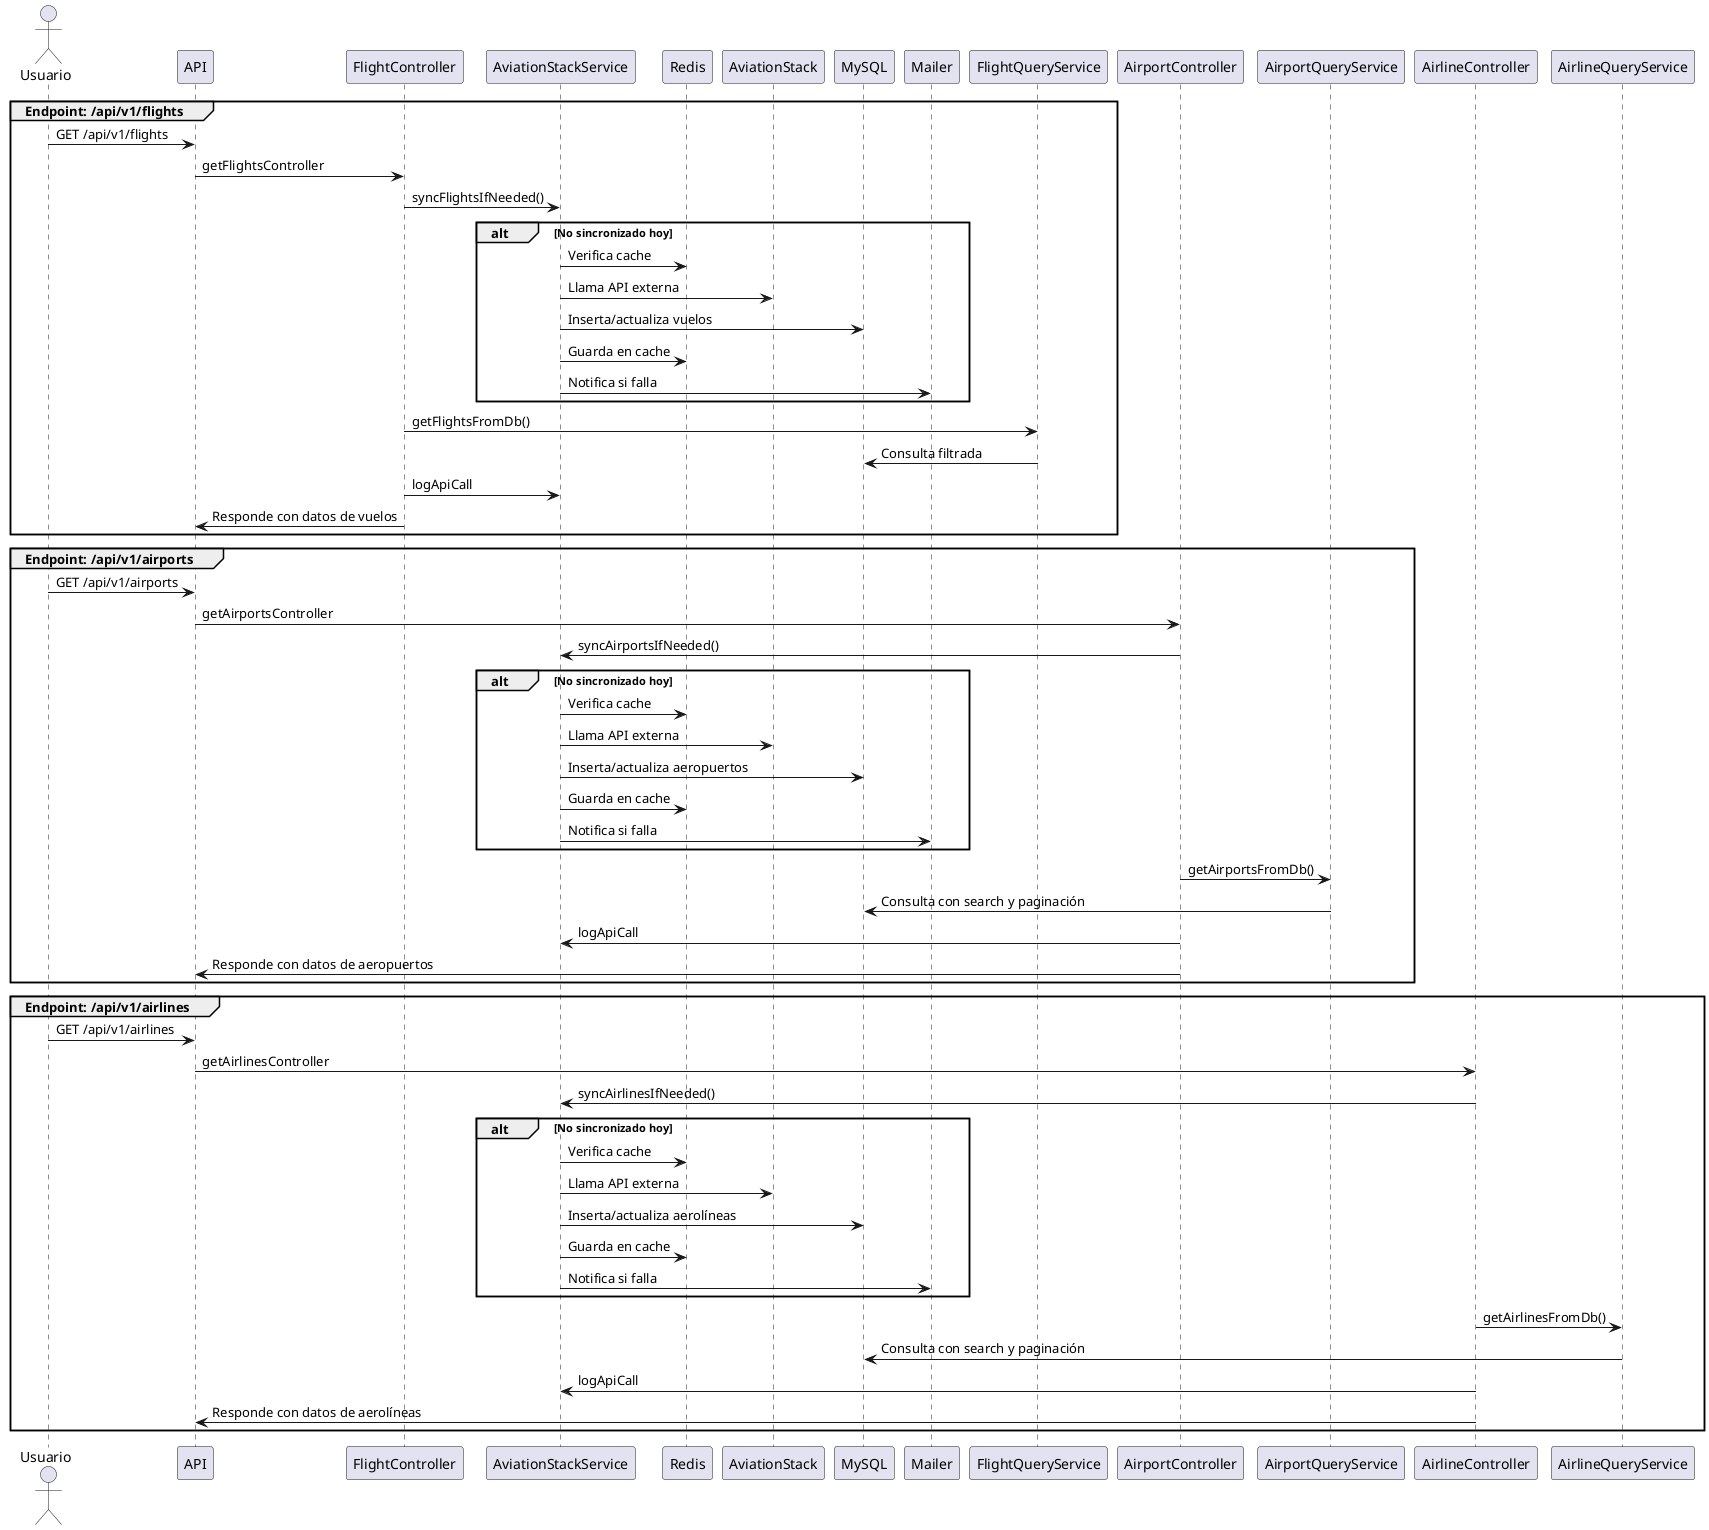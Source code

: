 @startuml AviationStackFullFlow
actor Usuario
group Endpoint: /api/v1/flights
   Usuario -> API : GET /api/v1/flights
   API -> FlightController : getFlightsController
   FlightController -> AviationStackService : syncFlightsIfNeeded()
   alt No sincronizado hoy
      AviationStackService -> Redis : Verifica cache
      AviationStackService -> AviationStack : Llama API externa
      AviationStackService -> MySQL : Inserta/actualiza vuelos
      AviationStackService -> Redis : Guarda en cache
      AviationStackService -> Mailer : Notifica si falla
   end
   FlightController -> FlightQueryService : getFlightsFromDb()
   FlightQueryService -> MySQL : Consulta filtrada
   FlightController -> AviationStackService : logApiCall
   FlightController -> API : Responde con datos de vuelos
end group
group Endpoint: /api/v1/airports
   Usuario -> API : GET /api/v1/airports
   API -> AirportController : getAirportsController
   AirportController -> AviationStackService : syncAirportsIfNeeded()
   alt No sincronizado hoy
      AviationStackService -> Redis : Verifica cache
      AviationStackService -> AviationStack : Llama API externa
      AviationStackService -> MySQL : Inserta/actualiza aeropuertos
      AviationStackService -> Redis : Guarda en cache
      AviationStackService -> Mailer : Notifica si falla
   end
   AirportController -> AirportQueryService : getAirportsFromDb()
   AirportQueryService -> MySQL : Consulta con search y paginación
   AirportController -> AviationStackService : logApiCall
   AirportController -> API : Responde con datos de aeropuertos
end group
group Endpoint: /api/v1/airlines
   Usuario -> API : GET /api/v1/airlines
   API -> AirlineController : getAirlinesController
   AirlineController -> AviationStackService : syncAirlinesIfNeeded()
   alt No sincronizado hoy
      AviationStackService -> Redis : Verifica cache
      AviationStackService -> AviationStack : Llama API externa
      AviationStackService -> MySQL : Inserta/actualiza aerolíneas
      AviationStackService -> Redis : Guarda en cache
      AviationStackService -> Mailer : Notifica si falla
   end
   AirlineController -> AirlineQueryService : getAirlinesFromDb()
   AirlineQueryService -> MySQL : Consulta con search y paginación
   AirlineController -> AviationStackService : logApiCall
   AirlineController -> API : Responde con datos de aerolíneas
end group
@enduml

